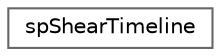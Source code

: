 digraph "类继承关系图"
{
 // LATEX_PDF_SIZE
  bgcolor="transparent";
  edge [fontname=Helvetica,fontsize=10,labelfontname=Helvetica,labelfontsize=10];
  node [fontname=Helvetica,fontsize=10,shape=box,height=0.2,width=0.4];
  rankdir="LR";
  Node0 [id="Node000000",label="spShearTimeline",height=0.2,width=0.4,color="grey40", fillcolor="white", style="filled",URL="$structsp_shear_timeline.html",tooltip=" "];
}
